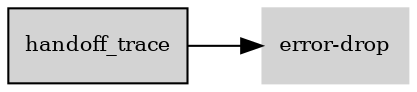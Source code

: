 digraph "handoff_trace_subgraph" {
  rankdir=LR;
  node [shape=box, style=filled, fontsize=10, color=lightgray, fontcolor=black, fillcolor=lightgray];
  "handoff_trace" [color=black, fontcolor=black, fillcolor=lightgray];
  edge [fontsize=8];
  "handoff_trace" -> "error-drop";
}
